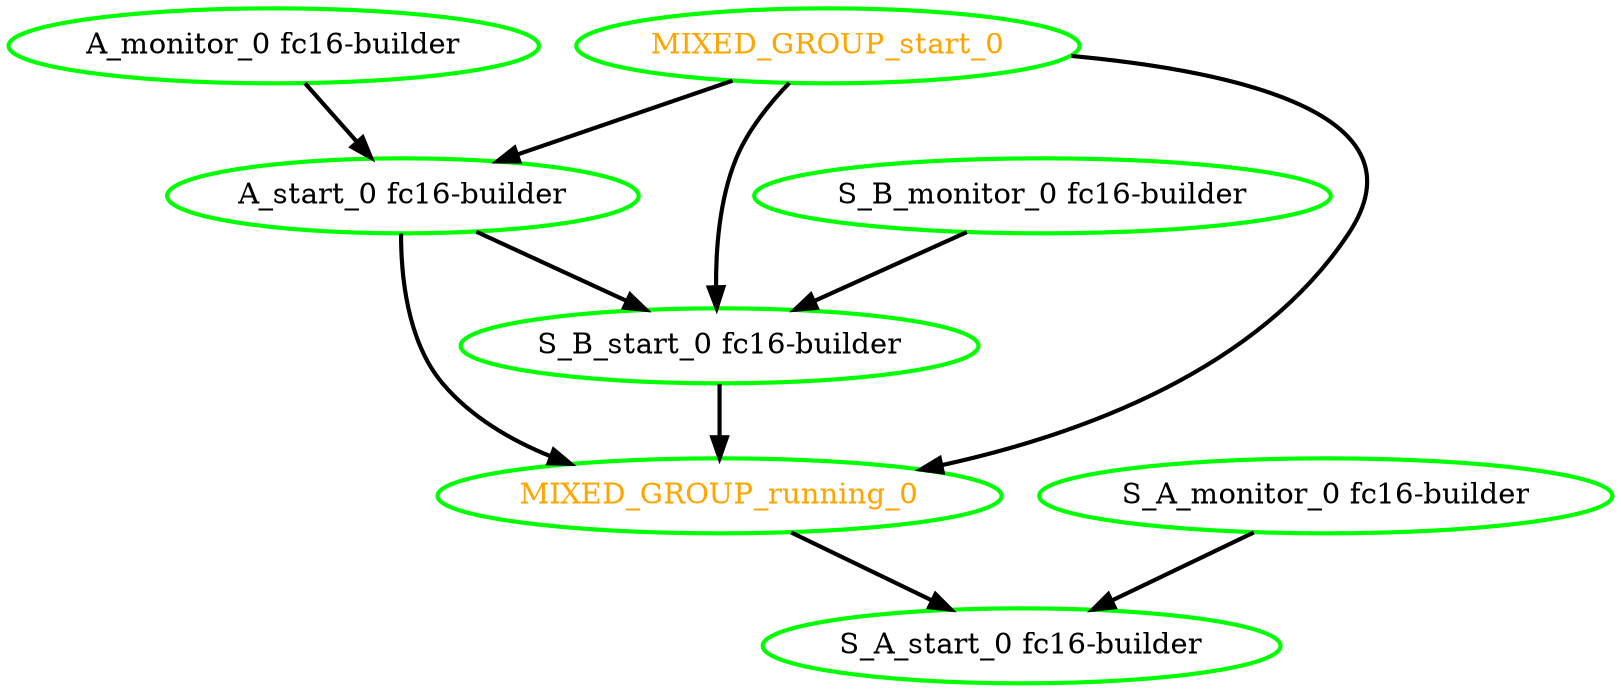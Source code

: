  digraph "g" {
"A_monitor_0 fc16-builder" -> "A_start_0 fc16-builder" [ style = bold]
"A_monitor_0 fc16-builder" [ style=bold color="green" fontcolor="black"]
"A_start_0 fc16-builder" -> "MIXED_GROUP_running_0" [ style = bold]
"A_start_0 fc16-builder" -> "S_B_start_0 fc16-builder" [ style = bold]
"A_start_0 fc16-builder" [ style=bold color="green" fontcolor="black"]
"MIXED_GROUP_running_0" -> "S_A_start_0 fc16-builder" [ style = bold]
"MIXED_GROUP_running_0" [ style=bold color="green" fontcolor="orange"]
"MIXED_GROUP_start_0" -> "A_start_0 fc16-builder" [ style = bold]
"MIXED_GROUP_start_0" -> "MIXED_GROUP_running_0" [ style = bold]
"MIXED_GROUP_start_0" -> "S_B_start_0 fc16-builder" [ style = bold]
"MIXED_GROUP_start_0" [ style=bold color="green" fontcolor="orange"]
"S_A_monitor_0 fc16-builder" -> "S_A_start_0 fc16-builder" [ style = bold]
"S_A_monitor_0 fc16-builder" [ style=bold color="green" fontcolor="black"]
"S_A_start_0 fc16-builder" [ style=bold color="green" fontcolor="black"]
"S_B_monitor_0 fc16-builder" -> "S_B_start_0 fc16-builder" [ style = bold]
"S_B_monitor_0 fc16-builder" [ style=bold color="green" fontcolor="black"]
"S_B_start_0 fc16-builder" -> "MIXED_GROUP_running_0" [ style = bold]
"S_B_start_0 fc16-builder" [ style=bold color="green" fontcolor="black"]
}
